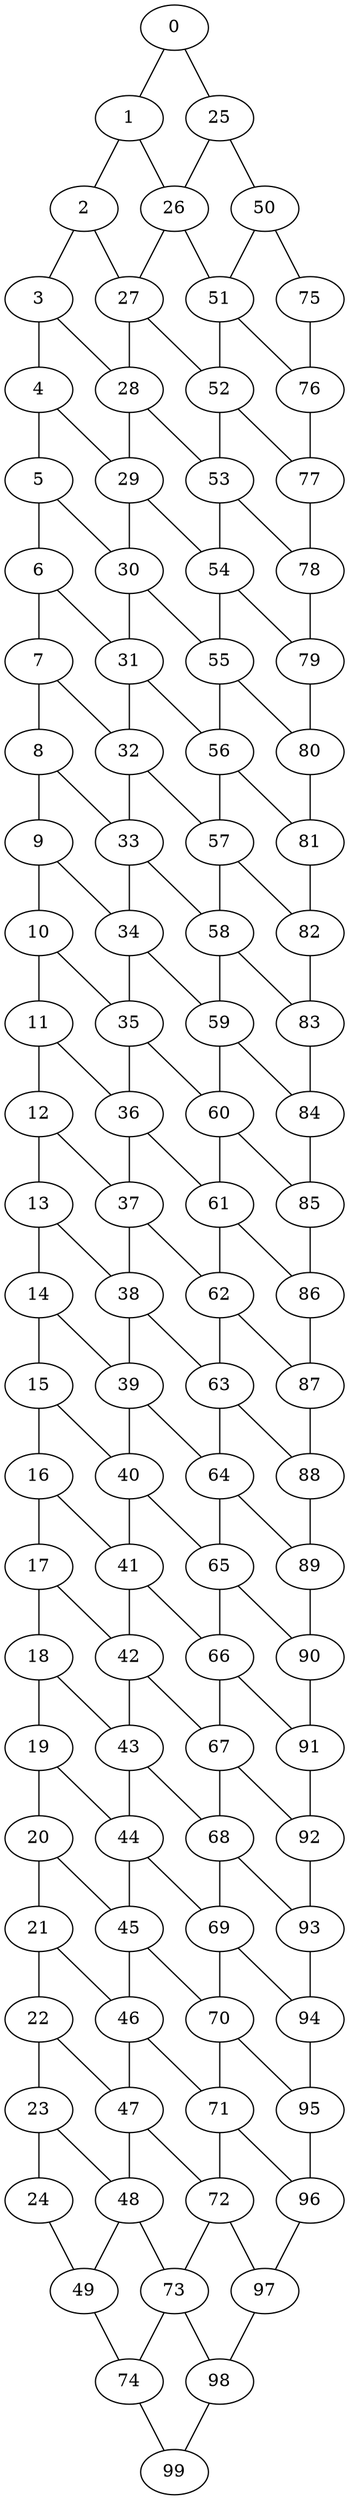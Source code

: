 graph grafoMalla_25_4  {
0;
1;
2;
3;
4;
5;
6;
7;
8;
9;
10;
11;
12;
13;
14;
15;
16;
17;
18;
19;
20;
21;
22;
23;
24;
25;
26;
27;
28;
29;
30;
31;
32;
33;
34;
35;
36;
37;
38;
39;
40;
41;
42;
43;
44;
45;
46;
47;
48;
49;
50;
51;
52;
53;
54;
55;
56;
57;
58;
59;
60;
61;
62;
63;
64;
65;
66;
67;
68;
69;
70;
71;
72;
73;
74;
75;
76;
77;
78;
79;
80;
81;
82;
83;
84;
85;
86;
87;
88;
89;
90;
91;
92;
93;
94;
95;
96;
97;
98;
99;
0 -- 1;
0 -- 25;
1 -- 2;
1 -- 26;
2 -- 3;
2 -- 27;
3 -- 4;
3 -- 28;
4 -- 5;
4 -- 29;
5 -- 6;
5 -- 30;
6 -- 7;
6 -- 31;
7 -- 8;
7 -- 32;
8 -- 9;
8 -- 33;
9 -- 10;
9 -- 34;
10 -- 11;
10 -- 35;
11 -- 12;
11 -- 36;
12 -- 13;
12 -- 37;
13 -- 14;
13 -- 38;
14 -- 15;
14 -- 39;
15 -- 16;
15 -- 40;
16 -- 17;
16 -- 41;
17 -- 18;
17 -- 42;
18 -- 19;
18 -- 43;
19 -- 20;
19 -- 44;
20 -- 21;
20 -- 45;
21 -- 22;
21 -- 46;
22 -- 23;
22 -- 47;
23 -- 24;
23 -- 48;
24 -- 49;
25 -- 50;
25 -- 26;
26 -- 51;
26 -- 27;
27 -- 52;
27 -- 28;
28 -- 53;
28 -- 29;
29 -- 54;
29 -- 30;
30 -- 55;
30 -- 31;
31 -- 56;
31 -- 32;
32 -- 57;
32 -- 33;
33 -- 58;
33 -- 34;
34 -- 59;
34 -- 35;
35 -- 60;
35 -- 36;
36 -- 61;
36 -- 37;
37 -- 62;
37 -- 38;
38 -- 63;
38 -- 39;
39 -- 64;
39 -- 40;
40 -- 65;
40 -- 41;
41 -- 66;
41 -- 42;
42 -- 67;
42 -- 43;
43 -- 68;
43 -- 44;
44 -- 69;
44 -- 45;
45 -- 70;
45 -- 46;
46 -- 71;
46 -- 47;
47 -- 72;
47 -- 48;
48 -- 73;
48 -- 49;
49 -- 74;
50 -- 75;
50 -- 51;
51 -- 76;
51 -- 52;
52 -- 77;
52 -- 53;
53 -- 78;
53 -- 54;
54 -- 79;
54 -- 55;
55 -- 80;
55 -- 56;
56 -- 81;
56 -- 57;
57 -- 82;
57 -- 58;
58 -- 83;
58 -- 59;
59 -- 84;
59 -- 60;
60 -- 85;
60 -- 61;
61 -- 86;
61 -- 62;
62 -- 87;
62 -- 63;
63 -- 88;
63 -- 64;
64 -- 89;
64 -- 65;
65 -- 90;
65 -- 66;
66 -- 91;
66 -- 67;
67 -- 92;
67 -- 68;
68 -- 93;
68 -- 69;
69 -- 94;
69 -- 70;
70 -- 95;
70 -- 71;
71 -- 96;
71 -- 72;
72 -- 97;
72 -- 73;
73 -- 98;
73 -- 74;
74 -- 99;
75 -- 76;
76 -- 77;
77 -- 78;
78 -- 79;
79 -- 80;
80 -- 81;
81 -- 82;
82 -- 83;
83 -- 84;
84 -- 85;
85 -- 86;
86 -- 87;
87 -- 88;
88 -- 89;
89 -- 90;
90 -- 91;
91 -- 92;
92 -- 93;
93 -- 94;
94 -- 95;
95 -- 96;
96 -- 97;
97 -- 98;
98 -- 99;
}